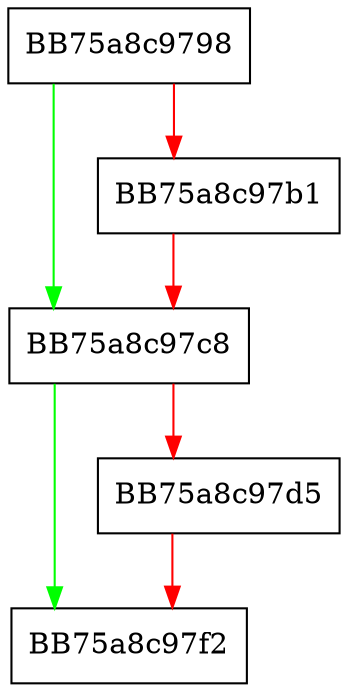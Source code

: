 digraph _Add_char_to_array {
  node [shape="box"];
  graph [splines=ortho];
  BB75a8c9798 -> BB75a8c97c8 [color="green"];
  BB75a8c9798 -> BB75a8c97b1 [color="red"];
  BB75a8c97b1 -> BB75a8c97c8 [color="red"];
  BB75a8c97c8 -> BB75a8c97f2 [color="green"];
  BB75a8c97c8 -> BB75a8c97d5 [color="red"];
  BB75a8c97d5 -> BB75a8c97f2 [color="red"];
}
